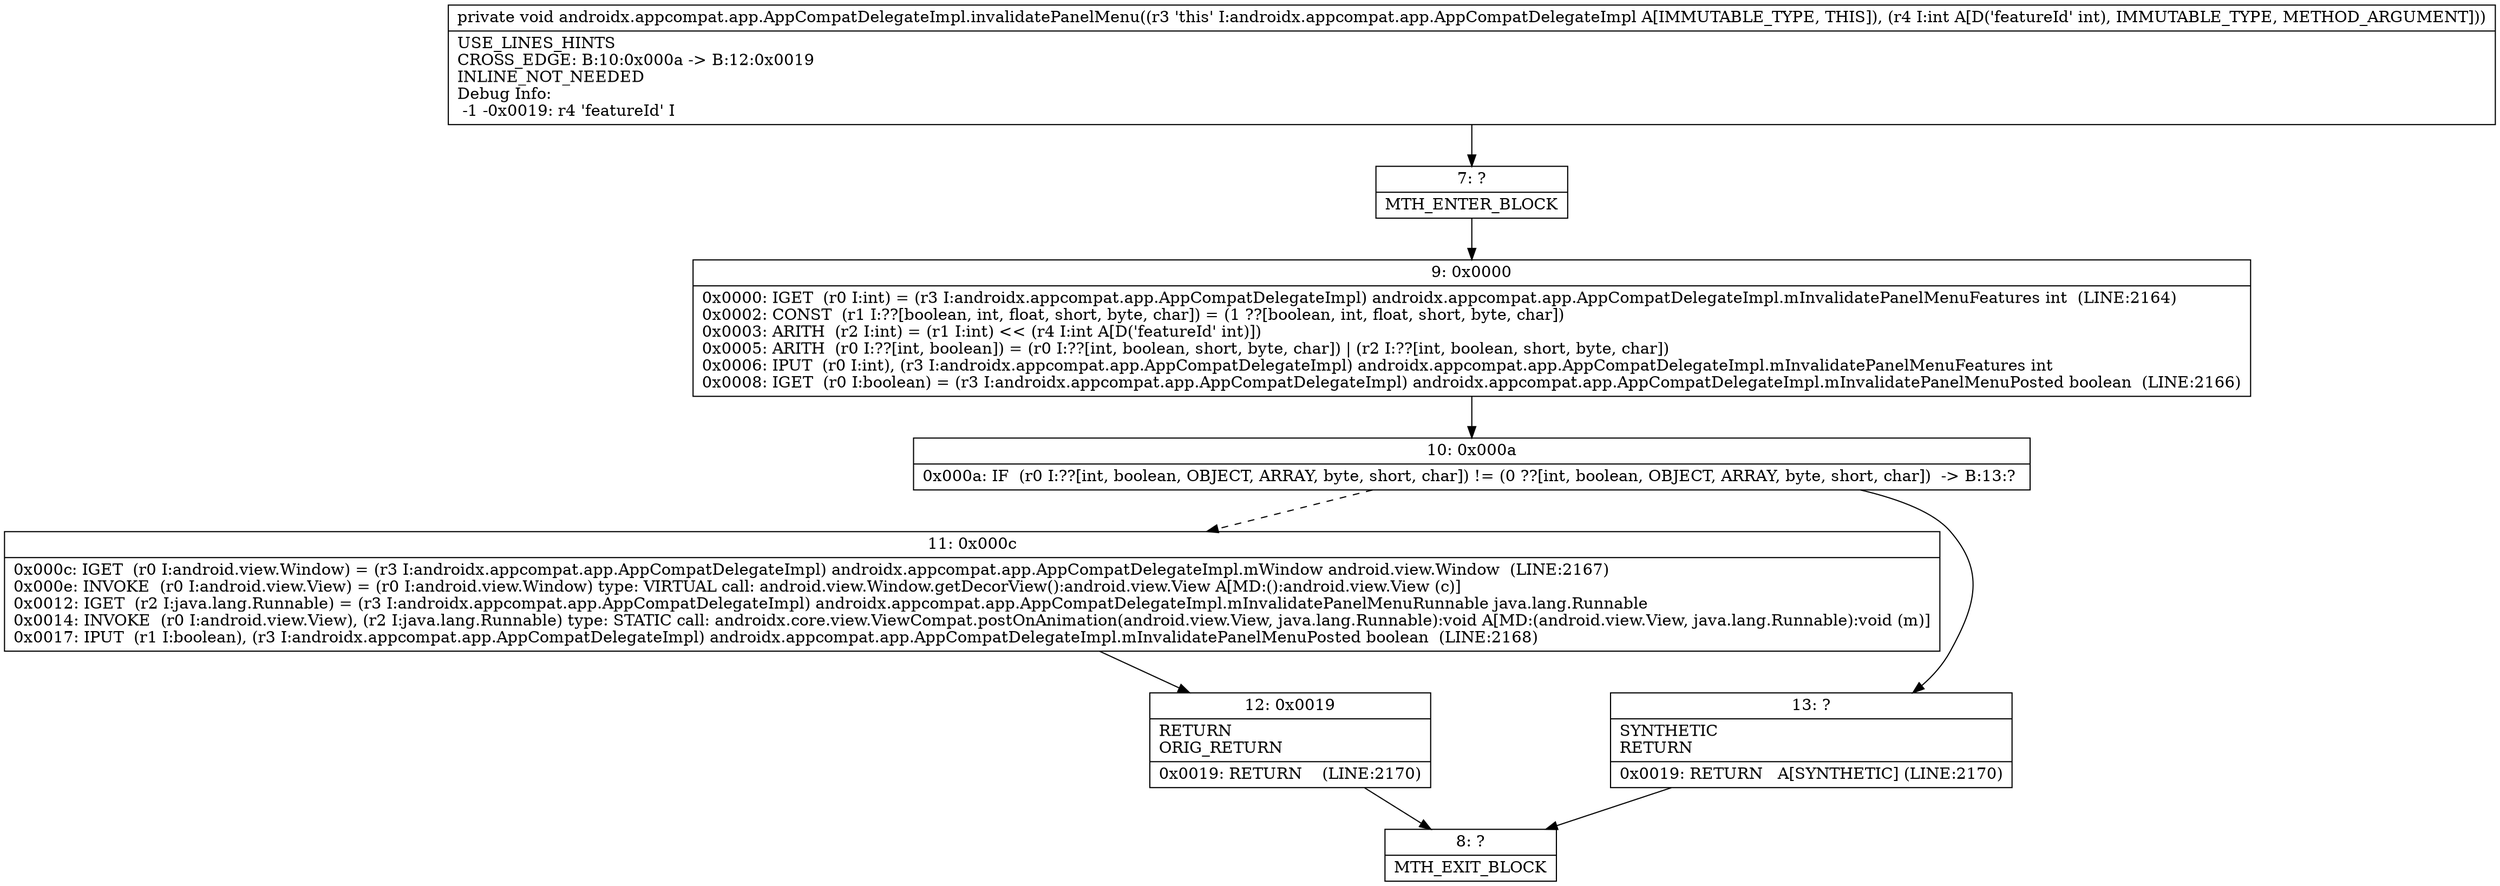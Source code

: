 digraph "CFG forandroidx.appcompat.app.AppCompatDelegateImpl.invalidatePanelMenu(I)V" {
Node_7 [shape=record,label="{7\:\ ?|MTH_ENTER_BLOCK\l}"];
Node_9 [shape=record,label="{9\:\ 0x0000|0x0000: IGET  (r0 I:int) = (r3 I:androidx.appcompat.app.AppCompatDelegateImpl) androidx.appcompat.app.AppCompatDelegateImpl.mInvalidatePanelMenuFeatures int  (LINE:2164)\l0x0002: CONST  (r1 I:??[boolean, int, float, short, byte, char]) = (1 ??[boolean, int, float, short, byte, char]) \l0x0003: ARITH  (r2 I:int) = (r1 I:int) \<\< (r4 I:int A[D('featureId' int)]) \l0x0005: ARITH  (r0 I:??[int, boolean]) = (r0 I:??[int, boolean, short, byte, char]) \| (r2 I:??[int, boolean, short, byte, char]) \l0x0006: IPUT  (r0 I:int), (r3 I:androidx.appcompat.app.AppCompatDelegateImpl) androidx.appcompat.app.AppCompatDelegateImpl.mInvalidatePanelMenuFeatures int \l0x0008: IGET  (r0 I:boolean) = (r3 I:androidx.appcompat.app.AppCompatDelegateImpl) androidx.appcompat.app.AppCompatDelegateImpl.mInvalidatePanelMenuPosted boolean  (LINE:2166)\l}"];
Node_10 [shape=record,label="{10\:\ 0x000a|0x000a: IF  (r0 I:??[int, boolean, OBJECT, ARRAY, byte, short, char]) != (0 ??[int, boolean, OBJECT, ARRAY, byte, short, char])  \-\> B:13:? \l}"];
Node_11 [shape=record,label="{11\:\ 0x000c|0x000c: IGET  (r0 I:android.view.Window) = (r3 I:androidx.appcompat.app.AppCompatDelegateImpl) androidx.appcompat.app.AppCompatDelegateImpl.mWindow android.view.Window  (LINE:2167)\l0x000e: INVOKE  (r0 I:android.view.View) = (r0 I:android.view.Window) type: VIRTUAL call: android.view.Window.getDecorView():android.view.View A[MD:():android.view.View (c)]\l0x0012: IGET  (r2 I:java.lang.Runnable) = (r3 I:androidx.appcompat.app.AppCompatDelegateImpl) androidx.appcompat.app.AppCompatDelegateImpl.mInvalidatePanelMenuRunnable java.lang.Runnable \l0x0014: INVOKE  (r0 I:android.view.View), (r2 I:java.lang.Runnable) type: STATIC call: androidx.core.view.ViewCompat.postOnAnimation(android.view.View, java.lang.Runnable):void A[MD:(android.view.View, java.lang.Runnable):void (m)]\l0x0017: IPUT  (r1 I:boolean), (r3 I:androidx.appcompat.app.AppCompatDelegateImpl) androidx.appcompat.app.AppCompatDelegateImpl.mInvalidatePanelMenuPosted boolean  (LINE:2168)\l}"];
Node_12 [shape=record,label="{12\:\ 0x0019|RETURN\lORIG_RETURN\l|0x0019: RETURN    (LINE:2170)\l}"];
Node_8 [shape=record,label="{8\:\ ?|MTH_EXIT_BLOCK\l}"];
Node_13 [shape=record,label="{13\:\ ?|SYNTHETIC\lRETURN\l|0x0019: RETURN   A[SYNTHETIC] (LINE:2170)\l}"];
MethodNode[shape=record,label="{private void androidx.appcompat.app.AppCompatDelegateImpl.invalidatePanelMenu((r3 'this' I:androidx.appcompat.app.AppCompatDelegateImpl A[IMMUTABLE_TYPE, THIS]), (r4 I:int A[D('featureId' int), IMMUTABLE_TYPE, METHOD_ARGUMENT]))  | USE_LINES_HINTS\lCROSS_EDGE: B:10:0x000a \-\> B:12:0x0019\lINLINE_NOT_NEEDED\lDebug Info:\l  \-1 \-0x0019: r4 'featureId' I\l}"];
MethodNode -> Node_7;Node_7 -> Node_9;
Node_9 -> Node_10;
Node_10 -> Node_11[style=dashed];
Node_10 -> Node_13;
Node_11 -> Node_12;
Node_12 -> Node_8;
Node_13 -> Node_8;
}

